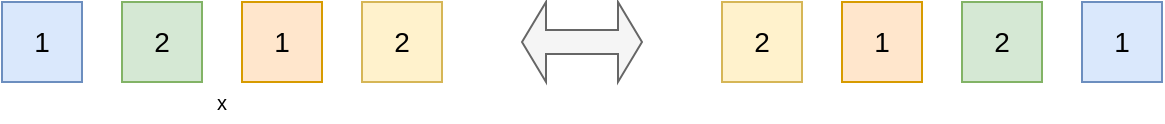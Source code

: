 <mxfile version="23.1.5" type="device" pages="2">
  <diagram name="1" id="raGk_D8FTLXwgUmbc4jt">
    <mxGraphModel dx="794" dy="1142" grid="1" gridSize="10" guides="1" tooltips="1" connect="1" arrows="1" fold="1" page="1" pageScale="1" pageWidth="660" pageHeight="140" math="0" shadow="0">
      <root>
        <mxCell id="0" />
        <mxCell id="1" parent="0" />
        <mxCell id="zCmTgFsGxIaxcytd8qIg-1" value="1" style="text;html=1;align=center;verticalAlign=middle;whiteSpace=wrap;rounded=0;fillColor=#dae8fc;strokeColor=#6c8ebf;fontSize=14;" parent="1" vertex="1">
          <mxGeometry x="40" y="40" width="40" height="40" as="geometry" />
        </mxCell>
        <mxCell id="zCmTgFsGxIaxcytd8qIg-2" value="2" style="text;html=1;align=center;verticalAlign=middle;whiteSpace=wrap;rounded=0;fillColor=#d5e8d4;strokeColor=#82b366;fontSize=14;" parent="1" vertex="1">
          <mxGeometry x="100" y="40" width="40" height="40" as="geometry" />
        </mxCell>
        <mxCell id="zCmTgFsGxIaxcytd8qIg-3" value="1" style="text;html=1;align=center;verticalAlign=middle;whiteSpace=wrap;rounded=0;fillColor=#ffe6cc;strokeColor=#d79b00;fontSize=14;" parent="1" vertex="1">
          <mxGeometry x="160" y="40" width="40" height="40" as="geometry" />
        </mxCell>
        <mxCell id="zCmTgFsGxIaxcytd8qIg-4" value="2" style="text;html=1;align=center;verticalAlign=middle;whiteSpace=wrap;rounded=0;fillColor=#fff2cc;strokeColor=#d6b656;fontSize=14;" parent="1" vertex="1">
          <mxGeometry x="220" y="40" width="40" height="40" as="geometry" />
        </mxCell>
        <mxCell id="zCmTgFsGxIaxcytd8qIg-15" value="2" style="text;html=1;align=center;verticalAlign=middle;whiteSpace=wrap;rounded=0;fillColor=#fff2cc;strokeColor=#d6b656;fontSize=14;" parent="1" vertex="1">
          <mxGeometry x="400" y="40" width="40" height="40" as="geometry" />
        </mxCell>
        <mxCell id="zCmTgFsGxIaxcytd8qIg-16" value="1" style="text;html=1;align=center;verticalAlign=middle;whiteSpace=wrap;rounded=0;fillColor=#ffe6cc;strokeColor=#d79b00;fontSize=14;" parent="1" vertex="1">
          <mxGeometry x="460" y="40" width="40" height="40" as="geometry" />
        </mxCell>
        <mxCell id="zCmTgFsGxIaxcytd8qIg-17" value="2" style="text;html=1;align=center;verticalAlign=middle;whiteSpace=wrap;rounded=0;fillColor=#d5e8d4;strokeColor=#82b366;fontSize=14;" parent="1" vertex="1">
          <mxGeometry x="520" y="40" width="40" height="40" as="geometry" />
        </mxCell>
        <mxCell id="zCmTgFsGxIaxcytd8qIg-18" value="1" style="text;html=1;align=center;verticalAlign=middle;whiteSpace=wrap;rounded=0;fillColor=#dae8fc;strokeColor=#6c8ebf;fontSize=14;" parent="1" vertex="1">
          <mxGeometry x="580" y="40" width="40" height="40" as="geometry" />
        </mxCell>
        <mxCell id="zCmTgFsGxIaxcytd8qIg-19" value="" style="shape=doubleArrow;whiteSpace=wrap;html=1;fillColor=#f5f5f5;fontColor=#333333;strokeColor=#666666;" parent="1" vertex="1">
          <mxGeometry x="300" y="40" width="60" height="40" as="geometry" />
        </mxCell>
        <mxCell id="AQBsLTuEEX6UYwU5JBV7-1" value="x" style="text;html=1;align=center;verticalAlign=middle;whiteSpace=wrap;rounded=0;fontSize=10;" parent="1" vertex="1">
          <mxGeometry x="40" y="80" width="220" height="20" as="geometry" />
        </mxCell>
      </root>
    </mxGraphModel>
  </diagram>
  <diagram name="2" id="4_LbquYtUVdZRixzMAgo">
    <mxGraphModel dx="794" dy="1142" grid="1" gridSize="10" guides="1" tooltips="1" connect="1" arrows="1" fold="1" page="1" pageScale="1" pageWidth="300" pageHeight="180" math="0" shadow="0">
      <root>
        <mxCell id="6zlG6SULL828l9e3iRUW-0" />
        <mxCell id="6zlG6SULL828l9e3iRUW-1" parent="6zlG6SULL828l9e3iRUW-0" />
        <mxCell id="rzI3SQk8eNlgi4ya9pjQ-1" style="edgeStyle=orthogonalEdgeStyle;rounded=0;orthogonalLoop=1;jettySize=auto;html=1;exitX=0.5;exitY=0;exitDx=0;exitDy=0;entryX=0.5;entryY=0;entryDx=0;entryDy=0;fillColor=#dae8fc;strokeColor=#6c8ebf;" parent="6zlG6SULL828l9e3iRUW-1" source="6zlG6SULL828l9e3iRUW-2" target="6zlG6SULL828l9e3iRUW-5" edge="1">
          <mxGeometry relative="1" as="geometry">
            <Array as="points">
              <mxPoint x="60" y="40" />
              <mxPoint x="240" y="40" />
            </Array>
          </mxGeometry>
        </mxCell>
        <mxCell id="6zlG6SULL828l9e3iRUW-2" value="1" style="text;html=1;align=center;verticalAlign=middle;whiteSpace=wrap;rounded=0;fillColor=#dae8fc;strokeColor=#6c8ebf;fontSize=14;" parent="6zlG6SULL828l9e3iRUW-1" vertex="1">
          <mxGeometry x="40" y="80" width="40" height="40" as="geometry" />
        </mxCell>
        <mxCell id="rzI3SQk8eNlgi4ya9pjQ-2" style="edgeStyle=orthogonalEdgeStyle;rounded=0;orthogonalLoop=1;jettySize=auto;html=1;exitX=0.5;exitY=0;exitDx=0;exitDy=0;entryX=0.5;entryY=0;entryDx=0;entryDy=0;fillColor=#d5e8d4;strokeColor=#82b366;" parent="6zlG6SULL828l9e3iRUW-1" source="6zlG6SULL828l9e3iRUW-3" target="6zlG6SULL828l9e3iRUW-4" edge="1">
          <mxGeometry relative="1" as="geometry" />
        </mxCell>
        <mxCell id="6zlG6SULL828l9e3iRUW-3" value="2" style="text;html=1;align=center;verticalAlign=middle;whiteSpace=wrap;rounded=0;fillColor=#d5e8d4;strokeColor=#82b366;fontSize=14;" parent="6zlG6SULL828l9e3iRUW-1" vertex="1">
          <mxGeometry x="100" y="80" width="40" height="40" as="geometry" />
        </mxCell>
        <mxCell id="6zlG6SULL828l9e3iRUW-4" value="2" style="text;html=1;align=center;verticalAlign=middle;whiteSpace=wrap;rounded=0;fillColor=#d5e8d4;strokeColor=#82b366;fontSize=14;" parent="6zlG6SULL828l9e3iRUW-1" vertex="1">
          <mxGeometry x="160" y="80" width="40" height="40" as="geometry" />
        </mxCell>
        <mxCell id="6zlG6SULL828l9e3iRUW-5" value="2" style="text;html=1;align=center;verticalAlign=middle;whiteSpace=wrap;rounded=0;fillColor=#dae8fc;strokeColor=#6c8ebf;fontSize=14;" parent="6zlG6SULL828l9e3iRUW-1" vertex="1">
          <mxGeometry x="220" y="80" width="40" height="40" as="geometry" />
        </mxCell>
        <mxCell id="5SCf8q0DhuCAgvhcE2Xj-0" value="x" style="text;html=1;align=center;verticalAlign=middle;whiteSpace=wrap;rounded=0;fontSize=10;" parent="6zlG6SULL828l9e3iRUW-1" vertex="1">
          <mxGeometry x="40" y="120" width="220" height="20" as="geometry" />
        </mxCell>
      </root>
    </mxGraphModel>
  </diagram>
</mxfile>
